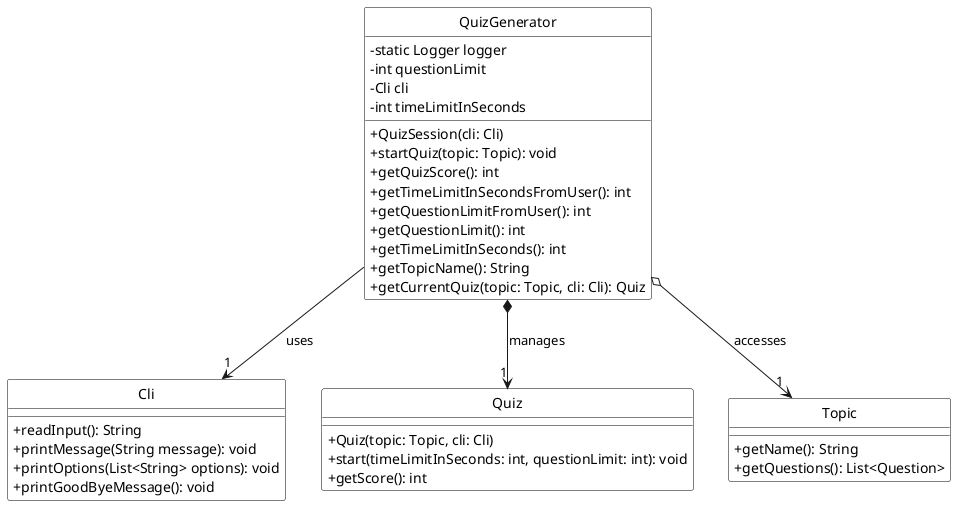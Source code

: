 @startuml
hide stereotype
hide circle

skinparam classAttributeIconSize 0
skinparam class {
    BackgroundColor White
    BorderColor Black
    FontColor Black
}

class Cli {
    + readInput(): String
    + printMessage(String message): void
    + printOptions(List<String> options): void
    + printGoodByeMessage(): void
}

class QuizGenerator {
    - static Logger logger
    - int questionLimit
    - Cli cli
    - int timeLimitInSeconds

    + QuizSession(cli: Cli)
    + startQuiz(topic: Topic): void
    + getQuizScore(): int
    + getTimeLimitInSecondsFromUser(): int
    + getQuestionLimitFromUser(): int
    + getQuestionLimit(): int
    + getTimeLimitInSeconds(): int
    + getTopicName(): String
    + getCurrentQuiz(topic: Topic, cli: Cli): Quiz
}

class Quiz {
    + Quiz(topic: Topic, cli: Cli)
    + start(timeLimitInSeconds: int, questionLimit: int): void
    + getScore(): int
}

class Topic {
    + getName(): String
    + getQuestions(): List<Question>
}

QuizGenerator *--> "1" Quiz : manages
QuizGenerator --> "1" Cli : uses
QuizGenerator o--> "1" Topic : accesses

@enduml
